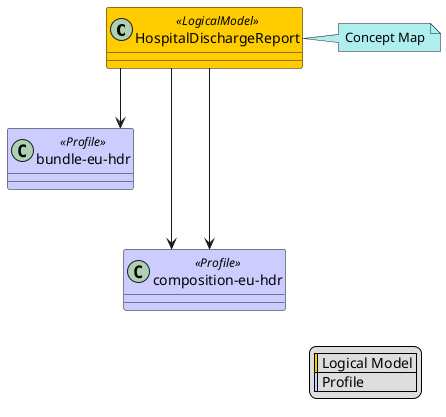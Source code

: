 @startuml
skinparam class {
    BackgroundColor<<LogicalModel>> #FFCC00
    BackgroundColor<<Profile>> #CCCCFF
}
skinparam linetype ortho
legend right
  | <#FFCC00> | Logical Model |
  | <#CCCCFF> | Profile |
endlegend
class "HospitalDischargeReport" <<LogicalModel>> [[StructureDefinition-HospitalDischargeReport.html]]
note right #PaleTurquoise [[ConceptMap-HeaderMeta2FHIR-eu-hdr.html]]
Concept Map
endnote
class "bundle-eu-hdr" <<Profile>> [[StructureDefinition-bundle-eu-hdr.html]]
"HospitalDischargeReport" --> "bundle-eu-hdr"
class "composition-eu-hdr" <<Profile>> [[StructureDefinition-composition-eu-hdr.html]]
"HospitalDischargeReport" --> "composition-eu-hdr"
"bundle-eu-hdr" -[hidden]-> "composition-eu-hdr"
class "composition-eu-hdr" <<Profile>> [[StructureDefinition-composition-eu-hdr.html]]
"HospitalDischargeReport" --> "composition-eu-hdr"
"composition-eu-hdr" -[hidden]-> "composition-eu-hdr"
@enduml